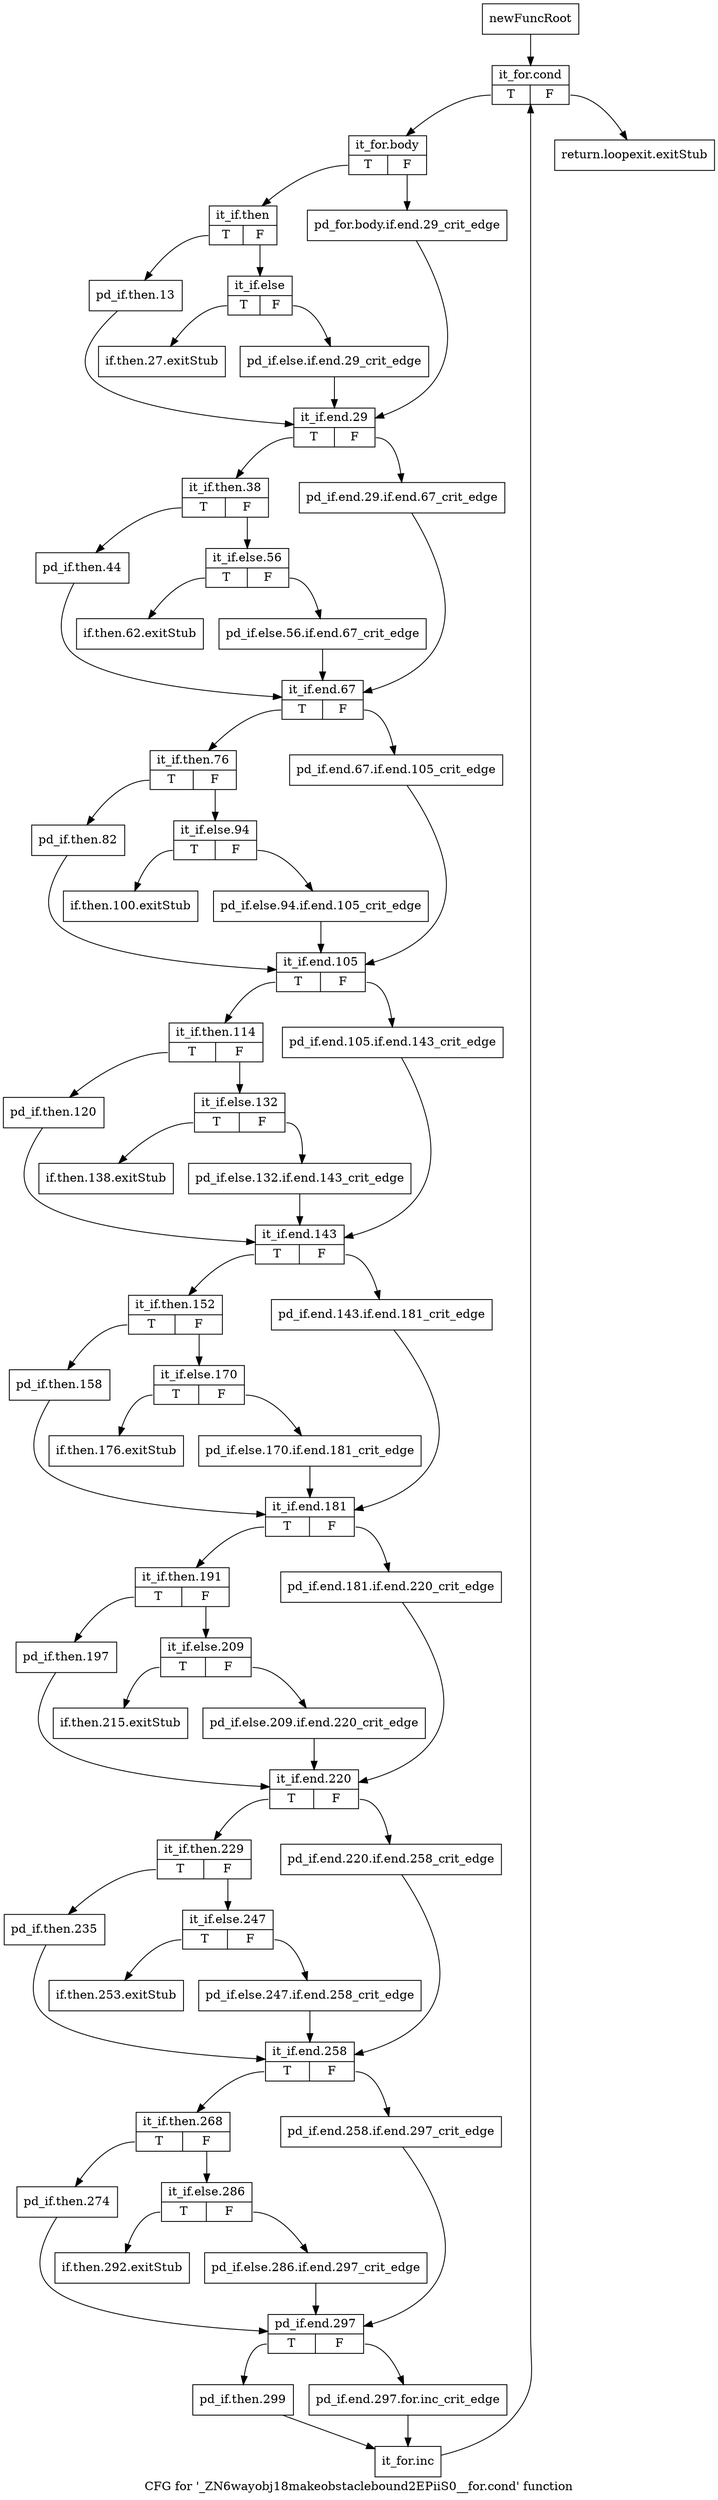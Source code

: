 digraph "CFG for '_ZN6wayobj18makeobstaclebound2EPiiS0__for.cond' function" {
	label="CFG for '_ZN6wayobj18makeobstaclebound2EPiiS0__for.cond' function";

	Node0x249a030 [shape=record,label="{newFuncRoot}"];
	Node0x249a030 -> Node0x2485160;
	Node0x2484e90 [shape=record,label="{return.loopexit.exitStub}"];
	Node0x2484ee0 [shape=record,label="{if.then.27.exitStub}"];
	Node0x2484f30 [shape=record,label="{if.then.62.exitStub}"];
	Node0x2484f80 [shape=record,label="{if.then.100.exitStub}"];
	Node0x2484fd0 [shape=record,label="{if.then.138.exitStub}"];
	Node0x2485020 [shape=record,label="{if.then.176.exitStub}"];
	Node0x2485070 [shape=record,label="{if.then.215.exitStub}"];
	Node0x24850c0 [shape=record,label="{if.then.253.exitStub}"];
	Node0x2485110 [shape=record,label="{if.then.292.exitStub}"];
	Node0x2485160 [shape=record,label="{it_for.cond|{<s0>T|<s1>F}}"];
	Node0x2485160:s0 -> Node0x24851b0;
	Node0x2485160:s1 -> Node0x2484e90;
	Node0x24851b0 [shape=record,label="{it_for.body|{<s0>T|<s1>F}}"];
	Node0x24851b0:s0 -> Node0x2485250;
	Node0x24851b0:s1 -> Node0x2485200;
	Node0x2485200 [shape=record,label="{pd_for.body.if.end.29_crit_edge}"];
	Node0x2485200 -> Node0x2485390;
	Node0x2485250 [shape=record,label="{it_if.then|{<s0>T|<s1>F}}"];
	Node0x2485250:s0 -> Node0x2485340;
	Node0x2485250:s1 -> Node0x24852a0;
	Node0x24852a0 [shape=record,label="{it_if.else|{<s0>T|<s1>F}}"];
	Node0x24852a0:s0 -> Node0x2484ee0;
	Node0x24852a0:s1 -> Node0x24852f0;
	Node0x24852f0 [shape=record,label="{pd_if.else.if.end.29_crit_edge}"];
	Node0x24852f0 -> Node0x2485390;
	Node0x2485340 [shape=record,label="{pd_if.then.13}"];
	Node0x2485340 -> Node0x2485390;
	Node0x2485390 [shape=record,label="{it_if.end.29|{<s0>T|<s1>F}}"];
	Node0x2485390:s0 -> Node0x2485430;
	Node0x2485390:s1 -> Node0x24853e0;
	Node0x24853e0 [shape=record,label="{pd_if.end.29.if.end.67_crit_edge}"];
	Node0x24853e0 -> Node0x2485570;
	Node0x2485430 [shape=record,label="{it_if.then.38|{<s0>T|<s1>F}}"];
	Node0x2485430:s0 -> Node0x2485520;
	Node0x2485430:s1 -> Node0x2485480;
	Node0x2485480 [shape=record,label="{it_if.else.56|{<s0>T|<s1>F}}"];
	Node0x2485480:s0 -> Node0x2484f30;
	Node0x2485480:s1 -> Node0x24854d0;
	Node0x24854d0 [shape=record,label="{pd_if.else.56.if.end.67_crit_edge}"];
	Node0x24854d0 -> Node0x2485570;
	Node0x2485520 [shape=record,label="{pd_if.then.44}"];
	Node0x2485520 -> Node0x2485570;
	Node0x2485570 [shape=record,label="{it_if.end.67|{<s0>T|<s1>F}}"];
	Node0x2485570:s0 -> Node0x2485610;
	Node0x2485570:s1 -> Node0x24855c0;
	Node0x24855c0 [shape=record,label="{pd_if.end.67.if.end.105_crit_edge}"];
	Node0x24855c0 -> Node0x2485750;
	Node0x2485610 [shape=record,label="{it_if.then.76|{<s0>T|<s1>F}}"];
	Node0x2485610:s0 -> Node0x2485700;
	Node0x2485610:s1 -> Node0x2485660;
	Node0x2485660 [shape=record,label="{it_if.else.94|{<s0>T|<s1>F}}"];
	Node0x2485660:s0 -> Node0x2484f80;
	Node0x2485660:s1 -> Node0x24856b0;
	Node0x24856b0 [shape=record,label="{pd_if.else.94.if.end.105_crit_edge}"];
	Node0x24856b0 -> Node0x2485750;
	Node0x2485700 [shape=record,label="{pd_if.then.82}"];
	Node0x2485700 -> Node0x2485750;
	Node0x2485750 [shape=record,label="{it_if.end.105|{<s0>T|<s1>F}}"];
	Node0x2485750:s0 -> Node0x24857f0;
	Node0x2485750:s1 -> Node0x24857a0;
	Node0x24857a0 [shape=record,label="{pd_if.end.105.if.end.143_crit_edge}"];
	Node0x24857a0 -> Node0x2485930;
	Node0x24857f0 [shape=record,label="{it_if.then.114|{<s0>T|<s1>F}}"];
	Node0x24857f0:s0 -> Node0x24858e0;
	Node0x24857f0:s1 -> Node0x2485840;
	Node0x2485840 [shape=record,label="{it_if.else.132|{<s0>T|<s1>F}}"];
	Node0x2485840:s0 -> Node0x2484fd0;
	Node0x2485840:s1 -> Node0x2485890;
	Node0x2485890 [shape=record,label="{pd_if.else.132.if.end.143_crit_edge}"];
	Node0x2485890 -> Node0x2485930;
	Node0x24858e0 [shape=record,label="{pd_if.then.120}"];
	Node0x24858e0 -> Node0x2485930;
	Node0x2485930 [shape=record,label="{it_if.end.143|{<s0>T|<s1>F}}"];
	Node0x2485930:s0 -> Node0x24859d0;
	Node0x2485930:s1 -> Node0x2485980;
	Node0x2485980 [shape=record,label="{pd_if.end.143.if.end.181_crit_edge}"];
	Node0x2485980 -> Node0x2485b10;
	Node0x24859d0 [shape=record,label="{it_if.then.152|{<s0>T|<s1>F}}"];
	Node0x24859d0:s0 -> Node0x2485ac0;
	Node0x24859d0:s1 -> Node0x2485a20;
	Node0x2485a20 [shape=record,label="{it_if.else.170|{<s0>T|<s1>F}}"];
	Node0x2485a20:s0 -> Node0x2485020;
	Node0x2485a20:s1 -> Node0x2485a70;
	Node0x2485a70 [shape=record,label="{pd_if.else.170.if.end.181_crit_edge}"];
	Node0x2485a70 -> Node0x2485b10;
	Node0x2485ac0 [shape=record,label="{pd_if.then.158}"];
	Node0x2485ac0 -> Node0x2485b10;
	Node0x2485b10 [shape=record,label="{it_if.end.181|{<s0>T|<s1>F}}"];
	Node0x2485b10:s0 -> Node0x2485bb0;
	Node0x2485b10:s1 -> Node0x2485b60;
	Node0x2485b60 [shape=record,label="{pd_if.end.181.if.end.220_crit_edge}"];
	Node0x2485b60 -> Node0x2485cf0;
	Node0x2485bb0 [shape=record,label="{it_if.then.191|{<s0>T|<s1>F}}"];
	Node0x2485bb0:s0 -> Node0x2485ca0;
	Node0x2485bb0:s1 -> Node0x2485c00;
	Node0x2485c00 [shape=record,label="{it_if.else.209|{<s0>T|<s1>F}}"];
	Node0x2485c00:s0 -> Node0x2485070;
	Node0x2485c00:s1 -> Node0x2485c50;
	Node0x2485c50 [shape=record,label="{pd_if.else.209.if.end.220_crit_edge}"];
	Node0x2485c50 -> Node0x2485cf0;
	Node0x2485ca0 [shape=record,label="{pd_if.then.197}"];
	Node0x2485ca0 -> Node0x2485cf0;
	Node0x2485cf0 [shape=record,label="{it_if.end.220|{<s0>T|<s1>F}}"];
	Node0x2485cf0:s0 -> Node0x2485d90;
	Node0x2485cf0:s1 -> Node0x2485d40;
	Node0x2485d40 [shape=record,label="{pd_if.end.220.if.end.258_crit_edge}"];
	Node0x2485d40 -> Node0x2485ed0;
	Node0x2485d90 [shape=record,label="{it_if.then.229|{<s0>T|<s1>F}}"];
	Node0x2485d90:s0 -> Node0x2485e80;
	Node0x2485d90:s1 -> Node0x2485de0;
	Node0x2485de0 [shape=record,label="{it_if.else.247|{<s0>T|<s1>F}}"];
	Node0x2485de0:s0 -> Node0x24850c0;
	Node0x2485de0:s1 -> Node0x2485e30;
	Node0x2485e30 [shape=record,label="{pd_if.else.247.if.end.258_crit_edge}"];
	Node0x2485e30 -> Node0x2485ed0;
	Node0x2485e80 [shape=record,label="{pd_if.then.235}"];
	Node0x2485e80 -> Node0x2485ed0;
	Node0x2485ed0 [shape=record,label="{it_if.end.258|{<s0>T|<s1>F}}"];
	Node0x2485ed0:s0 -> Node0x2485f70;
	Node0x2485ed0:s1 -> Node0x2485f20;
	Node0x2485f20 [shape=record,label="{pd_if.end.258.if.end.297_crit_edge}"];
	Node0x2485f20 -> Node0x24860b0;
	Node0x2485f70 [shape=record,label="{it_if.then.268|{<s0>T|<s1>F}}"];
	Node0x2485f70:s0 -> Node0x2486060;
	Node0x2485f70:s1 -> Node0x2485fc0;
	Node0x2485fc0 [shape=record,label="{it_if.else.286|{<s0>T|<s1>F}}"];
	Node0x2485fc0:s0 -> Node0x2485110;
	Node0x2485fc0:s1 -> Node0x2486010;
	Node0x2486010 [shape=record,label="{pd_if.else.286.if.end.297_crit_edge}"];
	Node0x2486010 -> Node0x24860b0;
	Node0x2486060 [shape=record,label="{pd_if.then.274}"];
	Node0x2486060 -> Node0x24860b0;
	Node0x24860b0 [shape=record,label="{pd_if.end.297|{<s0>T|<s1>F}}"];
	Node0x24860b0:s0 -> Node0x2486150;
	Node0x24860b0:s1 -> Node0x2486100;
	Node0x2486100 [shape=record,label="{pd_if.end.297.for.inc_crit_edge}"];
	Node0x2486100 -> Node0x24861a0;
	Node0x2486150 [shape=record,label="{pd_if.then.299}"];
	Node0x2486150 -> Node0x24861a0;
	Node0x24861a0 [shape=record,label="{it_for.inc}"];
	Node0x24861a0 -> Node0x2485160;
}
